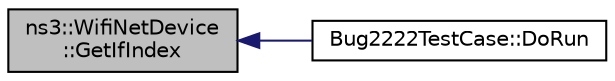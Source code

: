 digraph "ns3::WifiNetDevice::GetIfIndex"
{
  edge [fontname="Helvetica",fontsize="10",labelfontname="Helvetica",labelfontsize="10"];
  node [fontname="Helvetica",fontsize="10",shape=record];
  rankdir="LR";
  Node1 [label="ns3::WifiNetDevice\l::GetIfIndex",height=0.2,width=0.4,color="black", fillcolor="grey75", style="filled", fontcolor="black"];
  Node1 -> Node2 [dir="back",color="midnightblue",fontsize="10",style="solid"];
  Node2 [label="Bug2222TestCase::DoRun",height=0.2,width=0.4,color="black", fillcolor="white", style="filled",URL="$d7/de4/classBug2222TestCase.html#a5e36f50efb283abb1802a04946d11bd0",tooltip="Implementation to actually run this TestCase. "];
}
